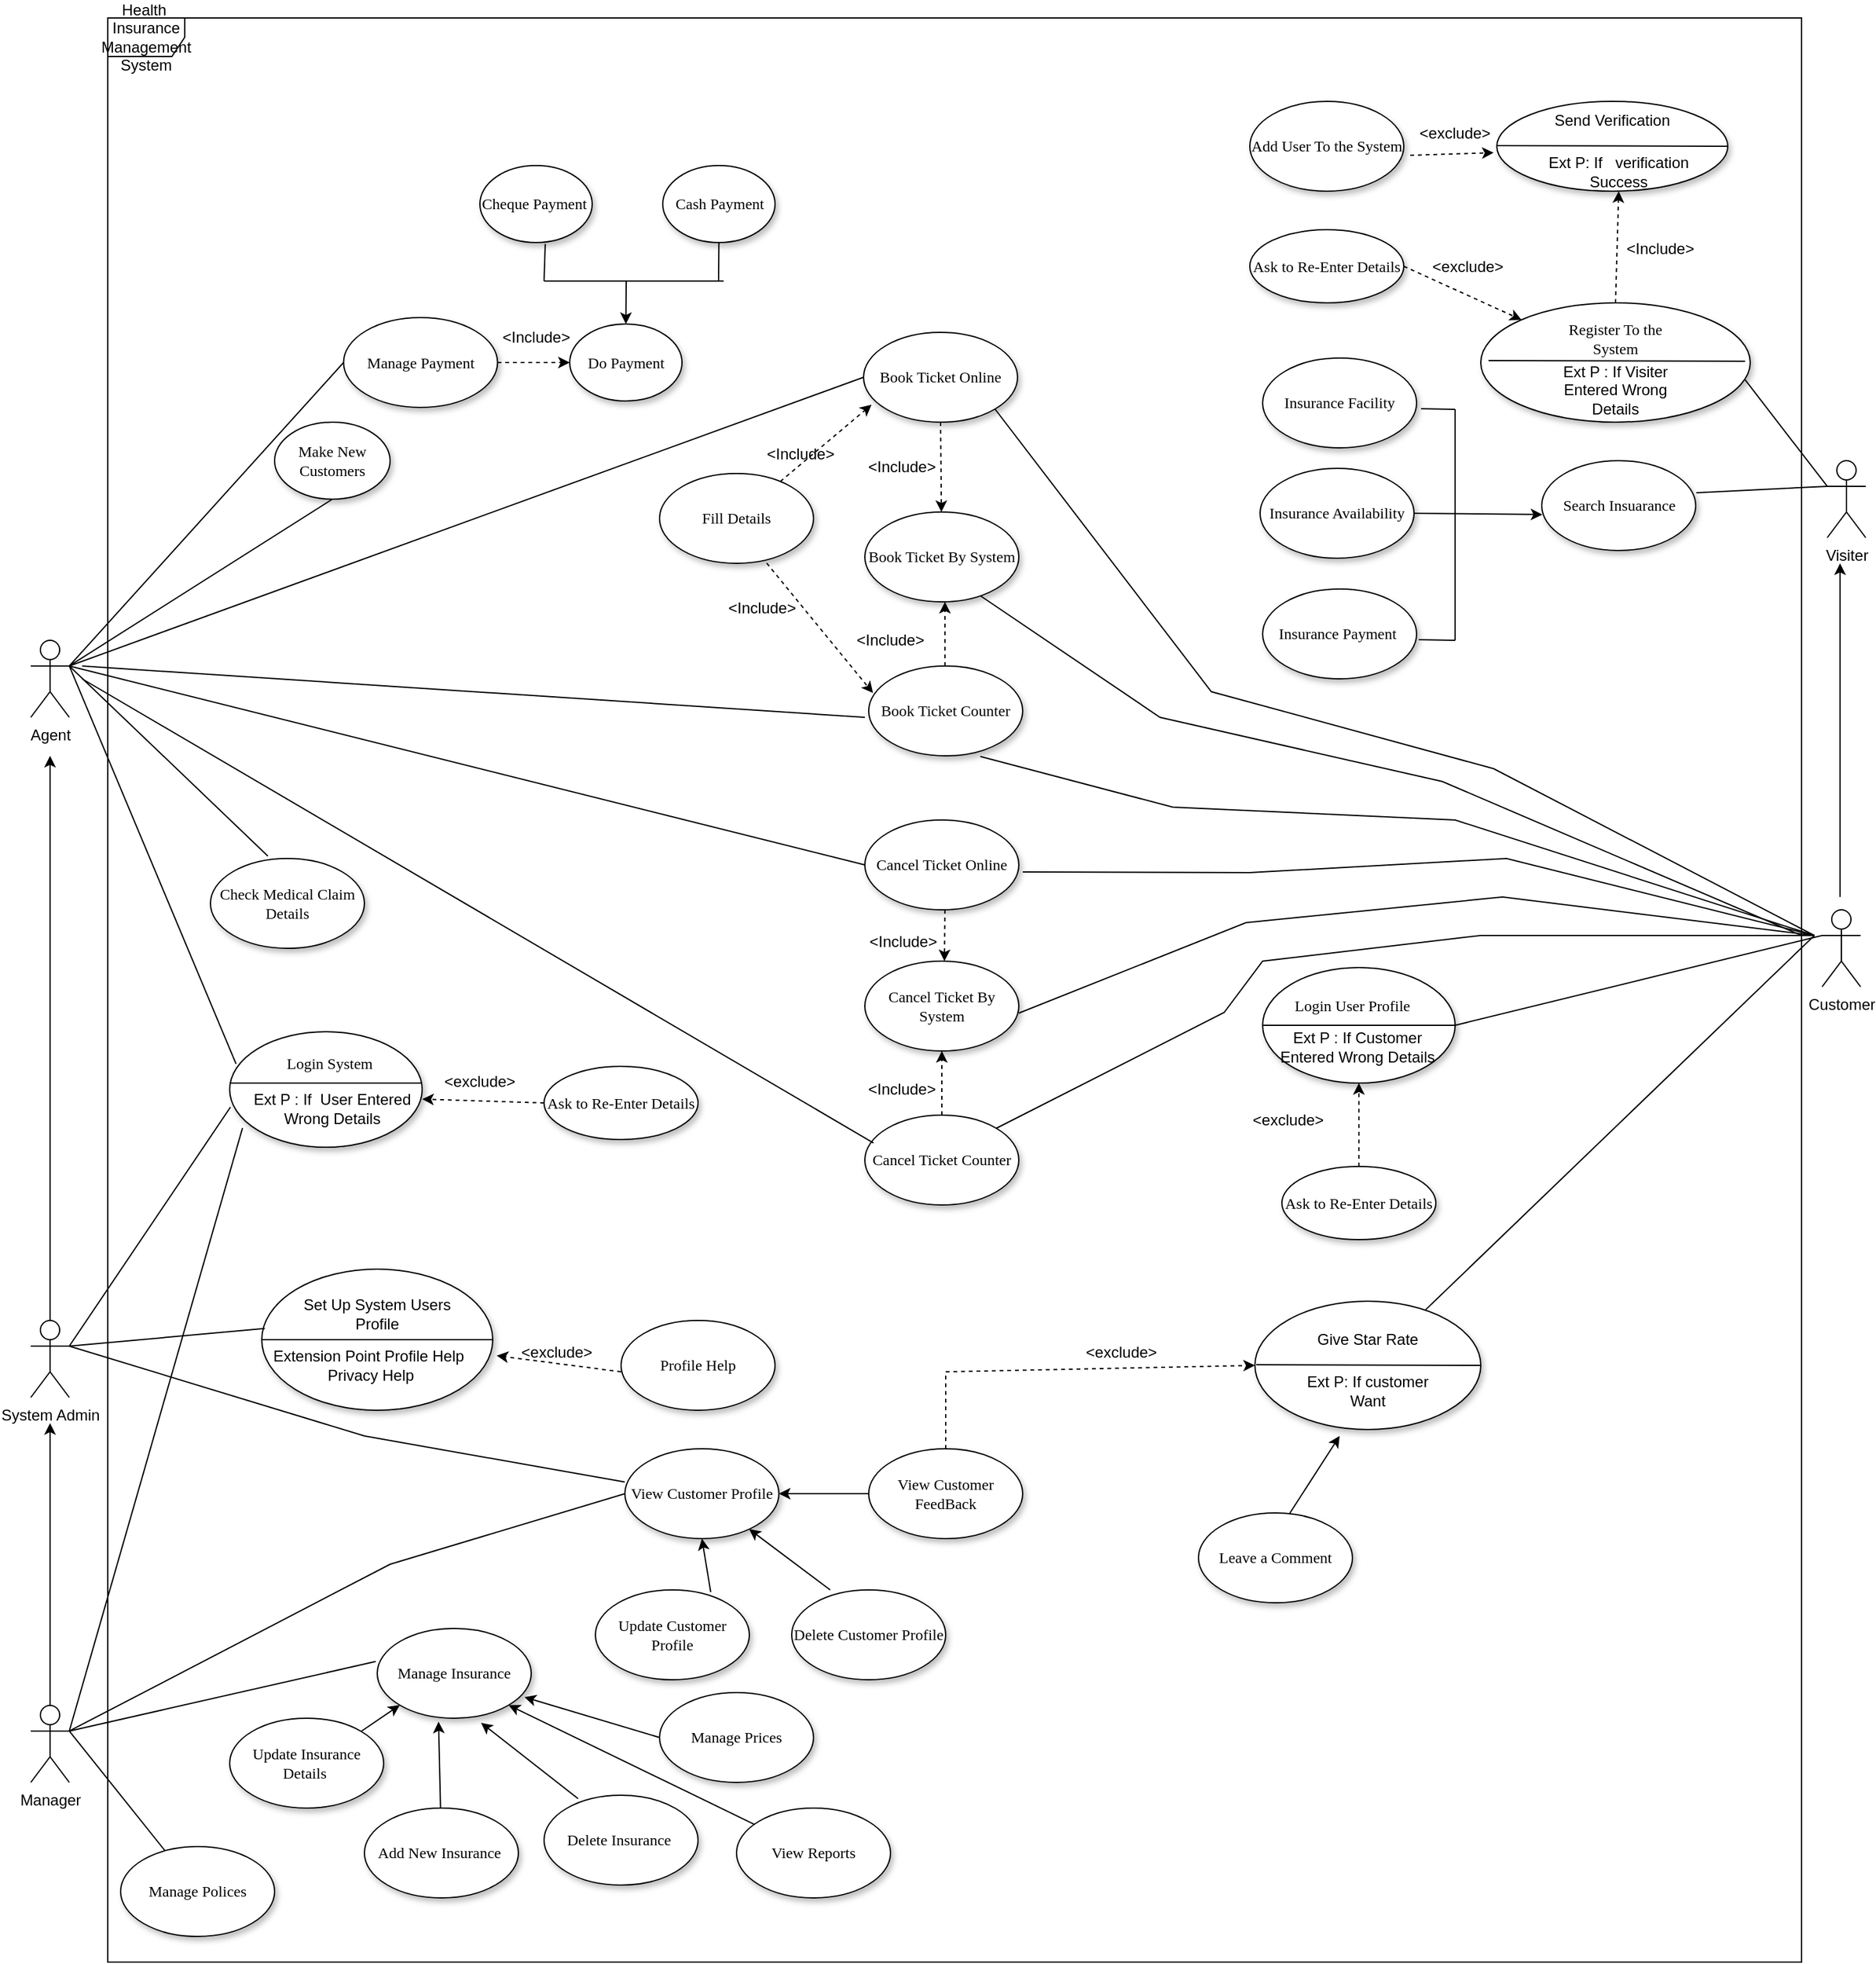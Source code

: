 <mxfile version="17.1.2" type="github">
  <diagram name="Page-1" id="42789a77-a242-8287-6e28-9cd8cfd52e62">
    <mxGraphModel dx="678" dy="1803" grid="1" gridSize="10" guides="1" tooltips="1" connect="1" arrows="1" fold="1" page="1" pageScale="1" pageWidth="1100" pageHeight="850" background="none" math="0" shadow="0">
      <root>
        <mxCell id="0" />
        <mxCell id="1" parent="0" />
        <mxCell id="u-je1yDZDbPsjp9uvMnx-2" value="Health&amp;nbsp; Insurance Management System" style="shape=umlFrame;whiteSpace=wrap;html=1;" vertex="1" parent="1">
          <mxGeometry x="1500" y="-265" width="1320" height="1515" as="geometry" />
        </mxCell>
        <mxCell id="zCK_g5lJNB62o4PVmk3n-203" value="" style="ellipse;whiteSpace=wrap;html=1;rounded=0;shadow=1;comic=0;labelBackgroundColor=none;strokeWidth=1;fontFamily=Verdana;fontSize=12;align=center;" parent="1" vertex="1">
          <mxGeometry x="1595" y="525" width="150" height="90" as="geometry" />
        </mxCell>
        <mxCell id="6v1Id_99yUcSAAxj-PqX-2" value="System Admin" style="shape=umlActor;verticalLabelPosition=bottom;verticalAlign=top;html=1;outlineConnect=0;" parent="1" vertex="1">
          <mxGeometry x="1440" y="750" width="30" height="60" as="geometry" />
        </mxCell>
        <mxCell id="6v1Id_99yUcSAAxj-PqX-46" value="&amp;lt;Include&amp;gt;" style="text;html=1;strokeColor=none;fillColor=none;align=center;verticalAlign=middle;whiteSpace=wrap;rounded=0;" parent="1" vertex="1">
          <mxGeometry x="2089" y="555" width="60" height="30" as="geometry" />
        </mxCell>
        <mxCell id="zCK_g5lJNB62o4PVmk3n-25" value="Fill Details" style="ellipse;whiteSpace=wrap;html=1;rounded=0;shadow=1;comic=0;labelBackgroundColor=none;strokeWidth=1;fontFamily=Verdana;fontSize=12;align=center;" parent="1" vertex="1">
          <mxGeometry x="1930" y="90" width="120" height="70" as="geometry" />
        </mxCell>
        <mxCell id="zCK_g5lJNB62o4PVmk3n-26" value="" style="endArrow=classic;html=1;rounded=0;dashed=1;entryX=0.052;entryY=0.805;entryDx=0;entryDy=0;entryPerimeter=0;" parent="1" source="zCK_g5lJNB62o4PVmk3n-25" target="zCK_g5lJNB62o4PVmk3n-128" edge="1">
          <mxGeometry width="50" height="50" relative="1" as="geometry">
            <mxPoint x="610" y="120" as="sourcePoint" />
            <mxPoint x="1990" y="260" as="targetPoint" />
            <Array as="points" />
          </mxGeometry>
        </mxCell>
        <mxCell id="zCK_g5lJNB62o4PVmk3n-27" value="" style="endArrow=classic;html=1;rounded=0;dashed=1;exitX=0.696;exitY=0.998;exitDx=0;exitDy=0;exitPerimeter=0;entryX=0.028;entryY=0.301;entryDx=0;entryDy=0;entryPerimeter=0;" parent="1" source="zCK_g5lJNB62o4PVmk3n-25" target="zCK_g5lJNB62o4PVmk3n-132" edge="1">
          <mxGeometry width="50" height="50" relative="1" as="geometry">
            <mxPoint x="722.677" y="254.663" as="sourcePoint" />
            <mxPoint x="1860" y="470" as="targetPoint" />
            <Array as="points" />
          </mxGeometry>
        </mxCell>
        <mxCell id="zCK_g5lJNB62o4PVmk3n-38" value="&amp;lt;Include&amp;gt;" style="text;html=1;strokeColor=none;fillColor=none;align=center;verticalAlign=middle;whiteSpace=wrap;rounded=0;" parent="1" vertex="1">
          <mxGeometry x="1803.75" y="-31.5" width="60" height="30" as="geometry" />
        </mxCell>
        <mxCell id="zCK_g5lJNB62o4PVmk3n-74" value="Visiter" style="shape=umlActor;verticalLabelPosition=bottom;verticalAlign=top;html=1;outlineConnect=0;" parent="1" vertex="1">
          <mxGeometry x="2840" y="80" width="30" height="60" as="geometry" />
        </mxCell>
        <mxCell id="zCK_g5lJNB62o4PVmk3n-75" value="" style="ellipse;whiteSpace=wrap;html=1;rounded=0;shadow=1;comic=0;labelBackgroundColor=none;strokeWidth=1;fontFamily=Verdana;fontSize=12;align=center;" parent="1" vertex="1">
          <mxGeometry x="2570" y="-43" width="210" height="93" as="geometry" />
        </mxCell>
        <mxCell id="zCK_g5lJNB62o4PVmk3n-76" value="Ext P : If Visiter Entered Wrong Details" style="text;html=1;strokeColor=none;fillColor=none;align=center;verticalAlign=middle;whiteSpace=wrap;rounded=0;" parent="1" vertex="1">
          <mxGeometry x="2625" y="10" width="100" height="30" as="geometry" />
        </mxCell>
        <mxCell id="zCK_g5lJNB62o4PVmk3n-77" value="&lt;span style=&quot;font-family: &amp;#34;verdana&amp;#34;&quot;&gt;Register To the System&lt;/span&gt;" style="text;html=1;strokeColor=none;fillColor=none;align=center;verticalAlign=middle;whiteSpace=wrap;rounded=0;" parent="1" vertex="1">
          <mxGeometry x="2630" y="-30" width="90" height="30" as="geometry" />
        </mxCell>
        <mxCell id="zCK_g5lJNB62o4PVmk3n-78" value="" style="endArrow=none;html=1;rounded=0;exitX=0;exitY=0.5;exitDx=0;exitDy=0;entryX=1;entryY=0.5;entryDx=0;entryDy=0;" parent="1" edge="1">
          <mxGeometry width="50" height="50" relative="1" as="geometry">
            <mxPoint x="2576" y="2" as="sourcePoint" />
            <mxPoint x="2776" y="2.5" as="targetPoint" />
          </mxGeometry>
        </mxCell>
        <mxCell id="zCK_g5lJNB62o4PVmk3n-79" value="Ask to Re-Enter Details" style="ellipse;whiteSpace=wrap;html=1;rounded=0;shadow=1;comic=0;labelBackgroundColor=none;strokeWidth=1;fontFamily=Verdana;fontSize=12;align=center;" parent="1" vertex="1">
          <mxGeometry x="2390" y="-100" width="120" height="57" as="geometry" />
        </mxCell>
        <mxCell id="zCK_g5lJNB62o4PVmk3n-80" value="&amp;lt;exclude&amp;gt;" style="text;html=1;strokeColor=none;fillColor=none;align=center;verticalAlign=middle;whiteSpace=wrap;rounded=0;" parent="1" vertex="1">
          <mxGeometry x="2530" y="-86.5" width="60" height="30" as="geometry" />
        </mxCell>
        <mxCell id="zCK_g5lJNB62o4PVmk3n-81" value="" style="endArrow=classic;html=1;rounded=0;dashed=1;exitX=1;exitY=0.5;exitDx=0;exitDy=0;" parent="1" source="zCK_g5lJNB62o4PVmk3n-79" target="zCK_g5lJNB62o4PVmk3n-75" edge="1">
          <mxGeometry width="50" height="50" relative="1" as="geometry">
            <mxPoint x="2801.76" y="90" as="sourcePoint" />
            <mxPoint x="2680" y="101.82" as="targetPoint" />
            <Array as="points" />
          </mxGeometry>
        </mxCell>
        <mxCell id="zCK_g5lJNB62o4PVmk3n-82" value="" style="ellipse;whiteSpace=wrap;html=1;rounded=0;shadow=1;comic=0;labelBackgroundColor=none;strokeWidth=1;fontFamily=Verdana;fontSize=12;align=center;" parent="1" vertex="1">
          <mxGeometry x="2582.5" y="-200" width="180" height="70" as="geometry" />
        </mxCell>
        <mxCell id="zCK_g5lJNB62o4PVmk3n-83" value="Send Verification" style="text;html=1;strokeColor=none;fillColor=none;align=center;verticalAlign=middle;whiteSpace=wrap;rounded=0;" parent="1" vertex="1">
          <mxGeometry x="2620" y="-200" width="105" height="30" as="geometry" />
        </mxCell>
        <mxCell id="zCK_g5lJNB62o4PVmk3n-84" value="Ext P: If&amp;nbsp; &amp;nbsp;verification Success" style="text;html=1;strokeColor=none;fillColor=none;align=center;verticalAlign=middle;whiteSpace=wrap;rounded=0;" parent="1" vertex="1">
          <mxGeometry x="2615" y="-160" width="125" height="30" as="geometry" />
        </mxCell>
        <mxCell id="zCK_g5lJNB62o4PVmk3n-85" value="" style="endArrow=none;html=1;rounded=0;exitX=0;exitY=0.5;exitDx=0;exitDy=0;entryX=1;entryY=0.5;entryDx=0;entryDy=0;" parent="1" target="zCK_g5lJNB62o4PVmk3n-82" edge="1">
          <mxGeometry width="50" height="50" relative="1" as="geometry">
            <mxPoint x="2582.5" y="-165.5" as="sourcePoint" />
            <mxPoint x="2782.5" y="-165" as="targetPoint" />
          </mxGeometry>
        </mxCell>
        <mxCell id="zCK_g5lJNB62o4PVmk3n-86" value="" style="endArrow=classic;html=1;rounded=0;dashed=1;entryX=0.5;entryY=1;entryDx=0;entryDy=0;exitX=0.5;exitY=0;exitDx=0;exitDy=0;" parent="1" source="zCK_g5lJNB62o4PVmk3n-75" target="zCK_g5lJNB62o4PVmk3n-84" edge="1">
          <mxGeometry width="50" height="50" relative="1" as="geometry">
            <mxPoint x="2685" y="120" as="sourcePoint" />
            <mxPoint x="2685" y="60" as="targetPoint" />
            <Array as="points" />
          </mxGeometry>
        </mxCell>
        <mxCell id="zCK_g5lJNB62o4PVmk3n-87" value="&amp;lt;Include&amp;gt;" style="text;html=1;strokeColor=none;fillColor=none;align=center;verticalAlign=middle;whiteSpace=wrap;rounded=0;" parent="1" vertex="1">
          <mxGeometry x="2680" y="-100" width="60" height="30" as="geometry" />
        </mxCell>
        <mxCell id="zCK_g5lJNB62o4PVmk3n-88" value="Add User To the System" style="ellipse;whiteSpace=wrap;html=1;rounded=0;shadow=1;comic=0;labelBackgroundColor=none;strokeWidth=1;fontFamily=Verdana;fontSize=12;align=center;" parent="1" vertex="1">
          <mxGeometry x="2390" y="-200" width="120" height="70" as="geometry" />
        </mxCell>
        <mxCell id="zCK_g5lJNB62o4PVmk3n-89" value="" style="endArrow=classic;html=1;rounded=0;dashed=1;exitX=1.042;exitY=0.6;exitDx=0;exitDy=0;exitPerimeter=0;" parent="1" source="zCK_g5lJNB62o4PVmk3n-88" edge="1">
          <mxGeometry width="50" height="50" relative="1" as="geometry">
            <mxPoint x="2685" y="120" as="sourcePoint" />
            <mxPoint x="2580" y="-160" as="targetPoint" />
            <Array as="points" />
          </mxGeometry>
        </mxCell>
        <mxCell id="zCK_g5lJNB62o4PVmk3n-90" value="&amp;lt;exclude&amp;gt;" style="text;html=1;strokeColor=none;fillColor=none;align=center;verticalAlign=middle;whiteSpace=wrap;rounded=0;" parent="1" vertex="1">
          <mxGeometry x="2520" y="-190" width="60" height="30" as="geometry" />
        </mxCell>
        <mxCell id="zCK_g5lJNB62o4PVmk3n-91" value="" style="endArrow=none;html=1;rounded=0;entryX=0;entryY=0.333;entryDx=0;entryDy=0;entryPerimeter=0;exitX=0.981;exitY=0.645;exitDx=0;exitDy=0;exitPerimeter=0;" parent="1" source="zCK_g5lJNB62o4PVmk3n-75" target="zCK_g5lJNB62o4PVmk3n-74" edge="1">
          <mxGeometry width="50" height="50" relative="1" as="geometry">
            <mxPoint x="2270" y="40" as="sourcePoint" />
            <mxPoint x="2320" y="-10" as="targetPoint" />
          </mxGeometry>
        </mxCell>
        <mxCell id="zCK_g5lJNB62o4PVmk3n-92" value="Search Insuarance" style="ellipse;whiteSpace=wrap;html=1;rounded=0;shadow=1;comic=0;labelBackgroundColor=none;strokeWidth=1;fontFamily=Verdana;fontSize=12;align=center;" parent="1" vertex="1">
          <mxGeometry x="2617.5" y="80" width="120" height="70" as="geometry" />
        </mxCell>
        <mxCell id="zCK_g5lJNB62o4PVmk3n-93" value="" style="endArrow=none;html=1;rounded=0;exitX=0;exitY=0.333;exitDx=0;exitDy=0;exitPerimeter=0;entryX=1.004;entryY=0.357;entryDx=0;entryDy=0;entryPerimeter=0;" parent="1" source="zCK_g5lJNB62o4PVmk3n-74" target="zCK_g5lJNB62o4PVmk3n-92" edge="1">
          <mxGeometry width="50" height="50" relative="1" as="geometry">
            <mxPoint x="2270" y="150" as="sourcePoint" />
            <mxPoint x="2320" y="100" as="targetPoint" />
          </mxGeometry>
        </mxCell>
        <mxCell id="zCK_g5lJNB62o4PVmk3n-94" value="Insurance Facility" style="ellipse;whiteSpace=wrap;html=1;rounded=0;shadow=1;comic=0;labelBackgroundColor=none;strokeWidth=1;fontFamily=Verdana;fontSize=12;align=center;" parent="1" vertex="1">
          <mxGeometry x="2400" width="120" height="70" as="geometry" />
        </mxCell>
        <mxCell id="zCK_g5lJNB62o4PVmk3n-95" value="Insurance Availability" style="ellipse;whiteSpace=wrap;html=1;rounded=0;shadow=1;comic=0;labelBackgroundColor=none;strokeWidth=1;fontFamily=Verdana;fontSize=12;align=center;" parent="1" vertex="1">
          <mxGeometry x="2398" y="86" width="120" height="70" as="geometry" />
        </mxCell>
        <mxCell id="zCK_g5lJNB62o4PVmk3n-96" value="Insurance Payment&amp;nbsp;" style="ellipse;whiteSpace=wrap;html=1;rounded=0;shadow=1;comic=0;labelBackgroundColor=none;strokeWidth=1;fontFamily=Verdana;fontSize=12;align=center;" parent="1" vertex="1">
          <mxGeometry x="2400" y="180" width="120" height="70" as="geometry" />
        </mxCell>
        <mxCell id="zCK_g5lJNB62o4PVmk3n-97" value="" style="endArrow=none;html=1;rounded=0;entryX=1.029;entryY=0.565;entryDx=0;entryDy=0;entryPerimeter=0;" parent="1" target="zCK_g5lJNB62o4PVmk3n-94" edge="1">
          <mxGeometry width="50" height="50" relative="1" as="geometry">
            <mxPoint x="2550" y="40" as="sourcePoint" />
            <mxPoint x="2500" y="80" as="targetPoint" />
          </mxGeometry>
        </mxCell>
        <mxCell id="zCK_g5lJNB62o4PVmk3n-98" value="" style="endArrow=none;html=1;rounded=0;entryX=1.014;entryY=0.565;entryDx=0;entryDy=0;entryPerimeter=0;" parent="1" target="zCK_g5lJNB62o4PVmk3n-96" edge="1">
          <mxGeometry width="50" height="50" relative="1" as="geometry">
            <mxPoint x="2550" y="220" as="sourcePoint" />
            <mxPoint x="2450" y="200" as="targetPoint" />
          </mxGeometry>
        </mxCell>
        <mxCell id="zCK_g5lJNB62o4PVmk3n-99" value="" style="endArrow=none;html=1;rounded=0;" parent="1" edge="1">
          <mxGeometry width="50" height="50" relative="1" as="geometry">
            <mxPoint x="2550" y="40" as="sourcePoint" />
            <mxPoint x="2550" y="220" as="targetPoint" />
          </mxGeometry>
        </mxCell>
        <mxCell id="zCK_g5lJNB62o4PVmk3n-100" value="" style="endArrow=classic;html=1;rounded=0;entryX=0.004;entryY=0.6;entryDx=0;entryDy=0;entryPerimeter=0;exitX=1;exitY=0.5;exitDx=0;exitDy=0;" parent="1" source="zCK_g5lJNB62o4PVmk3n-95" target="zCK_g5lJNB62o4PVmk3n-92" edge="1">
          <mxGeometry width="50" height="50" relative="1" as="geometry">
            <mxPoint x="2270" y="140" as="sourcePoint" />
            <mxPoint x="2320" y="90" as="targetPoint" />
          </mxGeometry>
        </mxCell>
        <mxCell id="zCK_g5lJNB62o4PVmk3n-102" value="Customer" style="shape=umlActor;verticalLabelPosition=bottom;verticalAlign=top;html=1;outlineConnect=0;" parent="1" vertex="1">
          <mxGeometry x="2836" y="430" width="30" height="60" as="geometry" />
        </mxCell>
        <mxCell id="zCK_g5lJNB62o4PVmk3n-103" value="" style="endArrow=classic;html=1;rounded=0;" parent="1" edge="1">
          <mxGeometry width="50" height="50" relative="1" as="geometry">
            <mxPoint x="2850" y="420" as="sourcePoint" />
            <mxPoint x="2850" y="160" as="targetPoint" />
          </mxGeometry>
        </mxCell>
        <mxCell id="zCK_g5lJNB62o4PVmk3n-104" value="" style="ellipse;whiteSpace=wrap;html=1;rounded=0;shadow=1;comic=0;labelBackgroundColor=none;strokeWidth=1;fontFamily=Verdana;fontSize=12;align=center;" parent="1" vertex="1">
          <mxGeometry x="2400" y="475" width="150" height="90" as="geometry" />
        </mxCell>
        <mxCell id="zCK_g5lJNB62o4PVmk3n-105" value="&lt;span style=&quot;font-family: &amp;#34;verdana&amp;#34;&quot;&gt;Login User Profile&lt;/span&gt;" style="text;html=1;strokeColor=none;fillColor=none;align=center;verticalAlign=middle;whiteSpace=wrap;rounded=0;" parent="1" vertex="1">
          <mxGeometry x="2410" y="490" width="120" height="30" as="geometry" />
        </mxCell>
        <mxCell id="zCK_g5lJNB62o4PVmk3n-107" value="Ext P : If Customer Entered Wrong Details" style="text;html=1;strokeColor=none;fillColor=none;align=center;verticalAlign=middle;whiteSpace=wrap;rounded=0;" parent="1" vertex="1">
          <mxGeometry x="2404" y="522" width="140" height="30" as="geometry" />
        </mxCell>
        <mxCell id="zCK_g5lJNB62o4PVmk3n-108" value="" style="endArrow=none;html=1;rounded=0;exitX=0;exitY=0.5;exitDx=0;exitDy=0;entryX=1;entryY=0.5;entryDx=0;entryDy=0;" parent="1" source="zCK_g5lJNB62o4PVmk3n-104" target="zCK_g5lJNB62o4PVmk3n-104" edge="1">
          <mxGeometry width="50" height="50" relative="1" as="geometry">
            <mxPoint x="2411.42" y="520.01" as="sourcePoint" />
            <mxPoint x="2540" y="520" as="targetPoint" />
          </mxGeometry>
        </mxCell>
        <mxCell id="zCK_g5lJNB62o4PVmk3n-109" value="Leave a Comment" style="ellipse;whiteSpace=wrap;html=1;rounded=0;shadow=1;comic=0;labelBackgroundColor=none;strokeWidth=1;fontFamily=Verdana;fontSize=12;align=center;" parent="1" vertex="1">
          <mxGeometry x="2350" y="900" width="120" height="70" as="geometry" />
        </mxCell>
        <mxCell id="zCK_g5lJNB62o4PVmk3n-111" value="" style="endArrow=classic;html=1;rounded=0;dashed=1;exitX=0.5;exitY=0;exitDx=0;exitDy=0;entryX=0.5;entryY=1;entryDx=0;entryDy=0;" parent="1" source="zCK_g5lJNB62o4PVmk3n-117" target="zCK_g5lJNB62o4PVmk3n-104" edge="1">
          <mxGeometry width="50" height="50" relative="1" as="geometry">
            <mxPoint x="2378.96" y="640.98" as="sourcePoint" />
            <mxPoint x="2450" y="560" as="targetPoint" />
            <Array as="points" />
          </mxGeometry>
        </mxCell>
        <mxCell id="zCK_g5lJNB62o4PVmk3n-113" value="&amp;lt;exclude&amp;gt;" style="text;html=1;strokeColor=none;fillColor=none;align=center;verticalAlign=middle;whiteSpace=wrap;rounded=0;" parent="1" vertex="1">
          <mxGeometry x="2390" y="579" width="60" height="30" as="geometry" />
        </mxCell>
        <mxCell id="zCK_g5lJNB62o4PVmk3n-116" value="" style="endArrow=none;html=1;rounded=0;exitX=0;exitY=0.333;exitDx=0;exitDy=0;exitPerimeter=0;entryX=1;entryY=0.5;entryDx=0;entryDy=0;" parent="1" source="zCK_g5lJNB62o4PVmk3n-102" target="zCK_g5lJNB62o4PVmk3n-104" edge="1">
          <mxGeometry width="50" height="50" relative="1" as="geometry">
            <mxPoint x="2850" y="110" as="sourcePoint" />
            <mxPoint x="2747.98" y="114.99" as="targetPoint" />
          </mxGeometry>
        </mxCell>
        <mxCell id="zCK_g5lJNB62o4PVmk3n-118" value="" style="ellipse;whiteSpace=wrap;html=1;rounded=0;shadow=1;comic=0;labelBackgroundColor=none;strokeWidth=1;fontFamily=Verdana;fontSize=12;align=center;" parent="1" vertex="1">
          <mxGeometry x="2394" y="735" width="176" height="100" as="geometry" />
        </mxCell>
        <mxCell id="zCK_g5lJNB62o4PVmk3n-117" value="Ask to Re-Enter Details" style="ellipse;whiteSpace=wrap;html=1;rounded=0;shadow=1;comic=0;labelBackgroundColor=none;strokeWidth=1;fontFamily=Verdana;fontSize=12;align=center;" parent="1" vertex="1">
          <mxGeometry x="2415" y="630" width="120" height="57" as="geometry" />
        </mxCell>
        <mxCell id="zCK_g5lJNB62o4PVmk3n-119" value="Give Star Rate" style="text;html=1;strokeColor=none;fillColor=none;align=center;verticalAlign=middle;whiteSpace=wrap;rounded=0;" parent="1" vertex="1">
          <mxGeometry x="2427" y="750" width="110" height="30" as="geometry" />
        </mxCell>
        <mxCell id="zCK_g5lJNB62o4PVmk3n-120" value="" style="endArrow=none;html=1;rounded=0;exitX=0;exitY=0.5;exitDx=0;exitDy=0;entryX=1;entryY=0.5;entryDx=0;entryDy=0;" parent="1" target="zCK_g5lJNB62o4PVmk3n-118" edge="1">
          <mxGeometry width="50" height="50" relative="1" as="geometry">
            <mxPoint x="2395" y="784.5" as="sourcePoint" />
            <mxPoint x="2545" y="784.5" as="targetPoint" />
          </mxGeometry>
        </mxCell>
        <mxCell id="zCK_g5lJNB62o4PVmk3n-121" value="Ext P: If customer Want" style="text;html=1;strokeColor=none;fillColor=none;align=center;verticalAlign=middle;whiteSpace=wrap;rounded=0;" parent="1" vertex="1">
          <mxGeometry x="2427" y="790" width="110" height="30" as="geometry" />
        </mxCell>
        <mxCell id="zCK_g5lJNB62o4PVmk3n-122" value="" style="endArrow=none;html=1;rounded=0;" parent="1" target="zCK_g5lJNB62o4PVmk3n-118" edge="1">
          <mxGeometry width="50" height="50" relative="1" as="geometry">
            <mxPoint x="2830" y="450" as="sourcePoint" />
            <mxPoint x="2560" y="530" as="targetPoint" />
          </mxGeometry>
        </mxCell>
        <mxCell id="zCK_g5lJNB62o4PVmk3n-128" value="Book Ticket Online" style="ellipse;whiteSpace=wrap;html=1;rounded=0;shadow=1;comic=0;labelBackgroundColor=none;strokeWidth=1;fontFamily=Verdana;fontSize=12;align=center;" parent="1" vertex="1">
          <mxGeometry x="2089" y="-20" width="120" height="70" as="geometry" />
        </mxCell>
        <mxCell id="zCK_g5lJNB62o4PVmk3n-129" value="Cancel Ticket Counter" style="ellipse;whiteSpace=wrap;html=1;rounded=0;shadow=1;comic=0;labelBackgroundColor=none;strokeWidth=1;fontFamily=Verdana;fontSize=12;align=center;" parent="1" vertex="1">
          <mxGeometry x="2090" y="590" width="120" height="70" as="geometry" />
        </mxCell>
        <mxCell id="zCK_g5lJNB62o4PVmk3n-130" value="Cancel Ticket By System" style="ellipse;whiteSpace=wrap;html=1;rounded=0;shadow=1;comic=0;labelBackgroundColor=none;strokeWidth=1;fontFamily=Verdana;fontSize=12;align=center;" parent="1" vertex="1">
          <mxGeometry x="2090" y="470" width="120" height="70" as="geometry" />
        </mxCell>
        <mxCell id="zCK_g5lJNB62o4PVmk3n-131" value="Cancel Ticket Online" style="ellipse;whiteSpace=wrap;html=1;rounded=0;shadow=1;comic=0;labelBackgroundColor=none;strokeWidth=1;fontFamily=Verdana;fontSize=12;align=center;" parent="1" vertex="1">
          <mxGeometry x="2090" y="360" width="120" height="70" as="geometry" />
        </mxCell>
        <mxCell id="zCK_g5lJNB62o4PVmk3n-132" value="Book Ticket Counter" style="ellipse;whiteSpace=wrap;html=1;rounded=0;shadow=1;comic=0;labelBackgroundColor=none;strokeWidth=1;fontFamily=Verdana;fontSize=12;align=center;" parent="1" vertex="1">
          <mxGeometry x="2093" y="240" width="120" height="70" as="geometry" />
        </mxCell>
        <mxCell id="zCK_g5lJNB62o4PVmk3n-133" value="Book Ticket By System" style="ellipse;whiteSpace=wrap;html=1;rounded=0;shadow=1;comic=0;labelBackgroundColor=none;strokeWidth=1;fontFamily=Verdana;fontSize=12;align=center;" parent="1" vertex="1">
          <mxGeometry x="2090" y="120" width="120" height="70" as="geometry" />
        </mxCell>
        <mxCell id="zCK_g5lJNB62o4PVmk3n-134" value="" style="endArrow=none;html=1;rounded=0;entryX=1;entryY=0;entryDx=0;entryDy=0;" parent="1" target="zCK_g5lJNB62o4PVmk3n-129" edge="1">
          <mxGeometry width="50" height="50" relative="1" as="geometry">
            <mxPoint x="2830" y="450" as="sourcePoint" />
            <mxPoint x="2560" y="530" as="targetPoint" />
            <Array as="points">
              <mxPoint x="2570" y="450" />
              <mxPoint x="2400" y="470" />
              <mxPoint x="2370" y="510" />
            </Array>
          </mxGeometry>
        </mxCell>
        <mxCell id="zCK_g5lJNB62o4PVmk3n-135" value="" style="endArrow=none;html=1;rounded=0;entryX=1;entryY=0;entryDx=0;entryDy=0;" parent="1" edge="1">
          <mxGeometry width="50" height="50" relative="1" as="geometry">
            <mxPoint x="2830" y="450" as="sourcePoint" />
            <mxPoint x="2210.002" y="510.508" as="targetPoint" />
            <Array as="points">
              <mxPoint x="2587" y="420" />
              <mxPoint x="2387" y="440" />
            </Array>
          </mxGeometry>
        </mxCell>
        <mxCell id="zCK_g5lJNB62o4PVmk3n-136" value="" style="endArrow=none;html=1;rounded=0;entryX=1;entryY=0;entryDx=0;entryDy=0;" parent="1" edge="1">
          <mxGeometry width="50" height="50" relative="1" as="geometry">
            <mxPoint x="2830" y="450" as="sourcePoint" />
            <mxPoint x="2213.002" y="400.508" as="targetPoint" />
            <Array as="points">
              <mxPoint x="2590" y="390" />
              <mxPoint x="2390" y="401" />
            </Array>
          </mxGeometry>
        </mxCell>
        <mxCell id="zCK_g5lJNB62o4PVmk3n-137" value="" style="endArrow=none;html=1;rounded=0;entryX=1;entryY=0;entryDx=0;entryDy=0;" parent="1" edge="1">
          <mxGeometry width="50" height="50" relative="1" as="geometry">
            <mxPoint x="2830" y="450" as="sourcePoint" />
            <mxPoint x="2180.002" y="310.508" as="targetPoint" />
            <Array as="points">
              <mxPoint x="2550" y="360" />
              <mxPoint x="2330" y="350" />
            </Array>
          </mxGeometry>
        </mxCell>
        <mxCell id="zCK_g5lJNB62o4PVmk3n-138" value="" style="endArrow=none;html=1;rounded=0;entryX=1;entryY=0;entryDx=0;entryDy=0;" parent="1" edge="1">
          <mxGeometry width="50" height="50" relative="1" as="geometry">
            <mxPoint x="2820" y="450" as="sourcePoint" />
            <mxPoint x="2180.002" y="185.258" as="targetPoint" />
            <Array as="points">
              <mxPoint x="2540" y="330" />
              <mxPoint x="2320" y="280" />
            </Array>
          </mxGeometry>
        </mxCell>
        <mxCell id="zCK_g5lJNB62o4PVmk3n-139" value="" style="endArrow=none;html=1;rounded=0;entryX=1;entryY=1;entryDx=0;entryDy=0;" parent="1" target="zCK_g5lJNB62o4PVmk3n-128" edge="1">
          <mxGeometry width="50" height="50" relative="1" as="geometry">
            <mxPoint x="2830" y="450" as="sourcePoint" />
            <mxPoint x="2190.002" y="195.258" as="targetPoint" />
            <Array as="points">
              <mxPoint x="2580" y="320" />
              <mxPoint x="2360" y="260" />
            </Array>
          </mxGeometry>
        </mxCell>
        <mxCell id="zCK_g5lJNB62o4PVmk3n-140" value="" style="endArrow=classic;html=1;rounded=0;dashed=1;exitX=0.5;exitY=1;exitDx=0;exitDy=0;" parent="1" source="zCK_g5lJNB62o4PVmk3n-128" target="zCK_g5lJNB62o4PVmk3n-133" edge="1">
          <mxGeometry width="50" height="50" relative="1" as="geometry">
            <mxPoint x="1610" y="330" as="sourcePoint" />
            <mxPoint x="1600" y="400" as="targetPoint" />
            <Array as="points" />
          </mxGeometry>
        </mxCell>
        <mxCell id="zCK_g5lJNB62o4PVmk3n-141" value="" style="endArrow=classic;html=1;rounded=0;dashed=1;" parent="1" edge="1">
          <mxGeometry width="50" height="50" relative="1" as="geometry">
            <mxPoint x="2152.41" y="430" as="sourcePoint" />
            <mxPoint x="2152" y="470" as="targetPoint" />
            <Array as="points" />
          </mxGeometry>
        </mxCell>
        <mxCell id="zCK_g5lJNB62o4PVmk3n-142" value="" style="endArrow=classic;html=1;rounded=0;dashed=1;exitX=0.5;exitY=0;exitDx=0;exitDy=0;entryX=0.5;entryY=1;entryDx=0;entryDy=0;" parent="1" source="zCK_g5lJNB62o4PVmk3n-129" target="zCK_g5lJNB62o4PVmk3n-130" edge="1">
          <mxGeometry width="50" height="50" relative="1" as="geometry">
            <mxPoint x="1848.96" y="598.49" as="sourcePoint" />
            <mxPoint x="1840" y="541.5" as="targetPoint" />
            <Array as="points" />
          </mxGeometry>
        </mxCell>
        <mxCell id="zCK_g5lJNB62o4PVmk3n-143" value="&amp;lt;Include&amp;gt;" style="text;html=1;strokeColor=none;fillColor=none;align=center;verticalAlign=middle;whiteSpace=wrap;rounded=0;" parent="1" vertex="1">
          <mxGeometry x="2090" y="440" width="60" height="30" as="geometry" />
        </mxCell>
        <mxCell id="zCK_g5lJNB62o4PVmk3n-144" value="" style="endArrow=classic;html=1;rounded=0;dashed=1;exitX=0.5;exitY=0;exitDx=0;exitDy=0;entryX=0.5;entryY=1;entryDx=0;entryDy=0;" parent="1" edge="1">
          <mxGeometry width="50" height="50" relative="1" as="geometry">
            <mxPoint x="2152.41" y="240" as="sourcePoint" />
            <mxPoint x="2152.41" y="190" as="targetPoint" />
            <Array as="points" />
          </mxGeometry>
        </mxCell>
        <mxCell id="zCK_g5lJNB62o4PVmk3n-145" value="&amp;lt;Include&amp;gt;" style="text;html=1;strokeColor=none;fillColor=none;align=center;verticalAlign=middle;whiteSpace=wrap;rounded=0;" parent="1" vertex="1">
          <mxGeometry x="2080" y="205" width="60" height="30" as="geometry" />
        </mxCell>
        <mxCell id="zCK_g5lJNB62o4PVmk3n-146" value="&amp;lt;Include&amp;gt;" style="text;html=1;strokeColor=none;fillColor=none;align=center;verticalAlign=middle;whiteSpace=wrap;rounded=0;" parent="1" vertex="1">
          <mxGeometry x="2089" y="70" width="60" height="30" as="geometry" />
        </mxCell>
        <mxCell id="zCK_g5lJNB62o4PVmk3n-148" value="&amp;lt;Include&amp;gt;" style="text;html=1;strokeColor=none;fillColor=none;align=center;verticalAlign=middle;whiteSpace=wrap;rounded=0;" parent="1" vertex="1">
          <mxGeometry x="2010" y="60" width="60" height="30" as="geometry" />
        </mxCell>
        <mxCell id="zCK_g5lJNB62o4PVmk3n-149" value="&amp;lt;Include&amp;gt;" style="text;html=1;strokeColor=none;fillColor=none;align=center;verticalAlign=middle;whiteSpace=wrap;rounded=0;" parent="1" vertex="1">
          <mxGeometry x="1980" y="180" width="60" height="30" as="geometry" />
        </mxCell>
        <mxCell id="zCK_g5lJNB62o4PVmk3n-150" value="Agent" style="shape=umlActor;verticalLabelPosition=bottom;verticalAlign=top;html=1;outlineConnect=0;" parent="1" vertex="1">
          <mxGeometry x="1440" y="220" width="30" height="60" as="geometry" />
        </mxCell>
        <mxCell id="zCK_g5lJNB62o4PVmk3n-152" value="Make New Customers" style="ellipse;whiteSpace=wrap;html=1;rounded=0;shadow=1;comic=0;labelBackgroundColor=none;strokeWidth=1;fontFamily=Verdana;fontSize=12;align=center;" parent="1" vertex="1">
          <mxGeometry x="1630" y="50" width="90" height="60" as="geometry" />
        </mxCell>
        <mxCell id="zCK_g5lJNB62o4PVmk3n-153" value="" style="endArrow=classic;html=1;rounded=0;exitX=0.5;exitY=0;exitDx=0;exitDy=0;exitPerimeter=0;" parent="1" source="6v1Id_99yUcSAAxj-PqX-2" edge="1">
          <mxGeometry width="50" height="50" relative="1" as="geometry">
            <mxPoint x="1640" y="250" as="sourcePoint" />
            <mxPoint x="1455" y="310" as="targetPoint" />
          </mxGeometry>
        </mxCell>
        <mxCell id="zCK_g5lJNB62o4PVmk3n-154" value="" style="endArrow=none;html=1;rounded=0;exitX=1;exitY=0.333;exitDx=0;exitDy=0;exitPerimeter=0;entryX=0.5;entryY=1;entryDx=0;entryDy=0;" parent="1" source="zCK_g5lJNB62o4PVmk3n-150" target="zCK_g5lJNB62o4PVmk3n-152" edge="1">
          <mxGeometry width="50" height="50" relative="1" as="geometry">
            <mxPoint x="1640" y="250" as="sourcePoint" />
            <mxPoint x="1690" y="200" as="targetPoint" />
          </mxGeometry>
        </mxCell>
        <mxCell id="zCK_g5lJNB62o4PVmk3n-155" value="Check Medical Claim Details" style="ellipse;whiteSpace=wrap;html=1;rounded=0;shadow=1;comic=0;labelBackgroundColor=none;strokeWidth=1;fontFamily=Verdana;fontSize=12;align=center;" parent="1" vertex="1">
          <mxGeometry x="1580" y="390" width="120" height="70" as="geometry" />
        </mxCell>
        <mxCell id="zCK_g5lJNB62o4PVmk3n-156" value="" style="endArrow=none;html=1;rounded=0;exitX=1;exitY=0.333;exitDx=0;exitDy=0;exitPerimeter=0;entryX=0.373;entryY=-0.027;entryDx=0;entryDy=0;entryPerimeter=0;" parent="1" source="zCK_g5lJNB62o4PVmk3n-150" target="zCK_g5lJNB62o4PVmk3n-155" edge="1">
          <mxGeometry width="50" height="50" relative="1" as="geometry">
            <mxPoint x="1480" y="250" as="sourcePoint" />
            <mxPoint x="1615" y="-90" as="targetPoint" />
          </mxGeometry>
        </mxCell>
        <mxCell id="zCK_g5lJNB62o4PVmk3n-157" value="Manage Insurance" style="ellipse;whiteSpace=wrap;html=1;rounded=0;shadow=1;comic=0;labelBackgroundColor=none;strokeWidth=1;fontFamily=Verdana;fontSize=12;align=center;" parent="1" vertex="1">
          <mxGeometry x="1710" y="990" width="120" height="70" as="geometry" />
        </mxCell>
        <mxCell id="zCK_g5lJNB62o4PVmk3n-158" value="Manage Polices" style="ellipse;whiteSpace=wrap;html=1;rounded=0;shadow=1;comic=0;labelBackgroundColor=none;strokeWidth=1;fontFamily=Verdana;fontSize=12;align=center;" parent="1" vertex="1">
          <mxGeometry x="1510" y="1160" width="120" height="70" as="geometry" />
        </mxCell>
        <mxCell id="zCK_g5lJNB62o4PVmk3n-161" value="Profile Help" style="ellipse;whiteSpace=wrap;html=1;rounded=0;shadow=1;comic=0;labelBackgroundColor=none;strokeWidth=1;fontFamily=Verdana;fontSize=12;align=center;" parent="1" vertex="1">
          <mxGeometry x="1900" y="750" width="120" height="70" as="geometry" />
        </mxCell>
        <mxCell id="zCK_g5lJNB62o4PVmk3n-162" value="&amp;lt;exclude&amp;gt;" style="text;html=1;strokeColor=none;fillColor=none;align=center;verticalAlign=middle;whiteSpace=wrap;rounded=0;" parent="1" vertex="1">
          <mxGeometry x="1820" y="760" width="60" height="30" as="geometry" />
        </mxCell>
        <mxCell id="zCK_g5lJNB62o4PVmk3n-164" value="&amp;nbsp;" style="ellipse;whiteSpace=wrap;html=1;rounded=0;shadow=1;comic=0;labelBackgroundColor=none;strokeWidth=1;fontFamily=Verdana;fontSize=12;align=center;" parent="1" vertex="1">
          <mxGeometry x="1620" y="710" width="180" height="110" as="geometry" />
        </mxCell>
        <mxCell id="zCK_g5lJNB62o4PVmk3n-163" value="Set Up System Users Profile" style="text;html=1;strokeColor=none;fillColor=none;align=center;verticalAlign=middle;whiteSpace=wrap;rounded=0;" parent="1" vertex="1">
          <mxGeometry x="1650" y="730" width="120" height="30" as="geometry" />
        </mxCell>
        <mxCell id="zCK_g5lJNB62o4PVmk3n-167" value="Extension Point Profile Help&amp;nbsp;&lt;br&gt;Privacy Help" style="text;html=1;strokeColor=none;fillColor=none;align=center;verticalAlign=middle;whiteSpace=wrap;rounded=0;" parent="1" vertex="1">
          <mxGeometry x="1620" y="770" width="170" height="30" as="geometry" />
        </mxCell>
        <mxCell id="zCK_g5lJNB62o4PVmk3n-160" value="" style="endArrow=none;html=1;rounded=0;exitX=0;exitY=0.5;exitDx=0;exitDy=0;entryX=1;entryY=0.5;entryDx=0;entryDy=0;" parent="1" edge="1">
          <mxGeometry width="50" height="50" relative="1" as="geometry">
            <mxPoint x="1620" y="765" as="sourcePoint" />
            <mxPoint x="1800" y="765" as="targetPoint" />
          </mxGeometry>
        </mxCell>
        <mxCell id="zCK_g5lJNB62o4PVmk3n-168" value="" style="endArrow=classic;html=1;rounded=0;dashed=1;entryX=1.017;entryY=0.613;entryDx=0;entryDy=0;entryPerimeter=0;" parent="1" target="zCK_g5lJNB62o4PVmk3n-164" edge="1">
          <mxGeometry width="50" height="50" relative="1" as="geometry">
            <mxPoint x="1900" y="790" as="sourcePoint" />
            <mxPoint x="1789.12" y="801.82" as="targetPoint" />
            <Array as="points" />
          </mxGeometry>
        </mxCell>
        <mxCell id="zCK_g5lJNB62o4PVmk3n-169" value="" style="endArrow=none;html=1;rounded=0;exitX=1;exitY=0.333;exitDx=0;exitDy=0;exitPerimeter=0;entryX=0.013;entryY=0.421;entryDx=0;entryDy=0;entryPerimeter=0;" parent="1" source="6v1Id_99yUcSAAxj-PqX-2" target="zCK_g5lJNB62o4PVmk3n-164" edge="1">
          <mxGeometry width="50" height="50" relative="1" as="geometry">
            <mxPoint x="1480" y="250" as="sourcePoint" />
            <mxPoint x="1630" y="830" as="targetPoint" />
          </mxGeometry>
        </mxCell>
        <mxCell id="zCK_g5lJNB62o4PVmk3n-170" value="" style="endArrow=none;html=1;rounded=0;exitX=1;exitY=0.333;exitDx=0;exitDy=0;exitPerimeter=0;entryX=-0.01;entryY=0.368;entryDx=0;entryDy=0;entryPerimeter=0;" parent="1" source="zCK_g5lJNB62o4PVmk3n-212" target="zCK_g5lJNB62o4PVmk3n-157" edge="1">
          <mxGeometry width="50" height="50" relative="1" as="geometry">
            <mxPoint x="1480" y="780" as="sourcePoint" />
            <mxPoint x="1652.34" y="846.31" as="targetPoint" />
          </mxGeometry>
        </mxCell>
        <mxCell id="zCK_g5lJNB62o4PVmk3n-171" value="" style="endArrow=none;html=1;rounded=0;exitX=1;exitY=0.333;exitDx=0;exitDy=0;exitPerimeter=0;" parent="1" source="zCK_g5lJNB62o4PVmk3n-212" target="zCK_g5lJNB62o4PVmk3n-158" edge="1">
          <mxGeometry width="50" height="50" relative="1" as="geometry">
            <mxPoint x="1470" y="770" as="sourcePoint" />
            <mxPoint x="1728.8" y="975.76" as="targetPoint" />
          </mxGeometry>
        </mxCell>
        <mxCell id="zCK_g5lJNB62o4PVmk3n-172" value="" style="endArrow=none;html=1;rounded=0;exitX=1;exitY=0.333;exitDx=0;exitDy=0;exitPerimeter=0;entryX=0.056;entryY=0.31;entryDx=0;entryDy=0;entryPerimeter=0;" parent="1" target="zCK_g5lJNB62o4PVmk3n-129" edge="1">
          <mxGeometry width="50" height="50" relative="1" as="geometry">
            <mxPoint x="1480" y="250" as="sourcePoint" />
            <mxPoint x="1574.76" y="438.11" as="targetPoint" />
          </mxGeometry>
        </mxCell>
        <mxCell id="zCK_g5lJNB62o4PVmk3n-173" value="" style="endArrow=none;html=1;rounded=0;entryX=0;entryY=0.5;entryDx=0;entryDy=0;" parent="1" target="zCK_g5lJNB62o4PVmk3n-131" edge="1">
          <mxGeometry width="50" height="50" relative="1" as="geometry">
            <mxPoint x="1470" y="240" as="sourcePoint" />
            <mxPoint x="2106.72" y="621.7" as="targetPoint" />
          </mxGeometry>
        </mxCell>
        <mxCell id="zCK_g5lJNB62o4PVmk3n-174" value="" style="endArrow=none;html=1;rounded=0;" parent="1" edge="1">
          <mxGeometry width="50" height="50" relative="1" as="geometry">
            <mxPoint x="1480" y="240" as="sourcePoint" />
            <mxPoint x="2090" y="280" as="targetPoint" />
          </mxGeometry>
        </mxCell>
        <mxCell id="zCK_g5lJNB62o4PVmk3n-175" value="" style="endArrow=none;html=1;rounded=0;exitX=1;exitY=0.333;exitDx=0;exitDy=0;exitPerimeter=0;entryX=0;entryY=0.5;entryDx=0;entryDy=0;" parent="1" source="zCK_g5lJNB62o4PVmk3n-150" target="zCK_g5lJNB62o4PVmk3n-128" edge="1">
          <mxGeometry width="50" height="50" relative="1" as="geometry">
            <mxPoint x="1490" y="250" as="sourcePoint" />
            <mxPoint x="2100" y="290" as="targetPoint" />
          </mxGeometry>
        </mxCell>
        <mxCell id="zCK_g5lJNB62o4PVmk3n-176" value="Manage Payment" style="ellipse;whiteSpace=wrap;html=1;rounded=0;shadow=1;comic=0;labelBackgroundColor=none;strokeWidth=1;fontFamily=Verdana;fontSize=12;align=center;" parent="1" vertex="1">
          <mxGeometry x="1683.75" y="-31.5" width="120" height="70" as="geometry" />
        </mxCell>
        <mxCell id="zCK_g5lJNB62o4PVmk3n-177" value="Do Payment" style="ellipse;whiteSpace=wrap;html=1;rounded=0;shadow=1;comic=0;labelBackgroundColor=none;strokeWidth=1;fontFamily=Verdana;fontSize=12;align=center;" parent="1" vertex="1">
          <mxGeometry x="1860" y="-26.5" width="87.5" height="60" as="geometry" />
        </mxCell>
        <mxCell id="zCK_g5lJNB62o4PVmk3n-178" value="Cheque Payment&amp;nbsp;" style="ellipse;whiteSpace=wrap;html=1;rounded=0;shadow=1;comic=0;labelBackgroundColor=none;strokeWidth=1;fontFamily=Verdana;fontSize=12;align=center;" parent="1" vertex="1">
          <mxGeometry x="1790" y="-150" width="87.5" height="60" as="geometry" />
        </mxCell>
        <mxCell id="zCK_g5lJNB62o4PVmk3n-179" value="Cash Payment" style="ellipse;whiteSpace=wrap;html=1;rounded=0;shadow=1;comic=0;labelBackgroundColor=none;strokeWidth=1;fontFamily=Verdana;fontSize=12;align=center;" parent="1" vertex="1">
          <mxGeometry x="1932.5" y="-150" width="87.5" height="60" as="geometry" />
        </mxCell>
        <mxCell id="zCK_g5lJNB62o4PVmk3n-180" value="" style="endArrow=none;html=1;rounded=0;" parent="1" edge="1">
          <mxGeometry width="50" height="50" relative="1" as="geometry">
            <mxPoint x="1980" y="-60" as="sourcePoint" />
            <mxPoint x="1840" y="-60" as="targetPoint" />
          </mxGeometry>
        </mxCell>
        <mxCell id="zCK_g5lJNB62o4PVmk3n-181" value="" style="endArrow=none;html=1;rounded=0;exitX=0.582;exitY=1.019;exitDx=0;exitDy=0;exitPerimeter=0;" parent="1" source="zCK_g5lJNB62o4PVmk3n-178" edge="1">
          <mxGeometry width="50" height="50" relative="1" as="geometry">
            <mxPoint x="1710" y="600" as="sourcePoint" />
            <mxPoint x="1840" y="-60" as="targetPoint" />
          </mxGeometry>
        </mxCell>
        <mxCell id="zCK_g5lJNB62o4PVmk3n-182" value="" style="endArrow=none;html=1;rounded=0;entryX=0.5;entryY=1;entryDx=0;entryDy=0;" parent="1" target="zCK_g5lJNB62o4PVmk3n-179" edge="1">
          <mxGeometry width="50" height="50" relative="1" as="geometry">
            <mxPoint x="1976" y="-60" as="sourcePoint" />
            <mxPoint x="1580" y="510" as="targetPoint" />
          </mxGeometry>
        </mxCell>
        <mxCell id="zCK_g5lJNB62o4PVmk3n-184" value="" style="endArrow=classic;html=1;rounded=0;dashed=1;exitX=1;exitY=0.5;exitDx=0;exitDy=0;entryX=0;entryY=0.5;entryDx=0;entryDy=0;" parent="1" source="zCK_g5lJNB62o4PVmk3n-176" target="zCK_g5lJNB62o4PVmk3n-177" edge="1">
          <mxGeometry width="50" height="50" relative="1" as="geometry">
            <mxPoint x="2162.41" y="250" as="sourcePoint" />
            <mxPoint x="2162.41" y="200" as="targetPoint" />
            <Array as="points" />
          </mxGeometry>
        </mxCell>
        <mxCell id="zCK_g5lJNB62o4PVmk3n-186" value="" style="endArrow=classic;html=1;rounded=0;entryX=0.5;entryY=0;entryDx=0;entryDy=0;" parent="1" target="zCK_g5lJNB62o4PVmk3n-177" edge="1">
          <mxGeometry width="50" height="50" relative="1" as="geometry">
            <mxPoint x="1904" y="-60" as="sourcePoint" />
            <mxPoint x="1760" y="620" as="targetPoint" />
          </mxGeometry>
        </mxCell>
        <mxCell id="zCK_g5lJNB62o4PVmk3n-187" value="" style="endArrow=none;html=1;rounded=0;exitX=1;exitY=0.333;exitDx=0;exitDy=0;exitPerimeter=0;entryX=0;entryY=0.5;entryDx=0;entryDy=0;" parent="1" source="zCK_g5lJNB62o4PVmk3n-150" target="zCK_g5lJNB62o4PVmk3n-176" edge="1">
          <mxGeometry width="50" height="50" relative="1" as="geometry">
            <mxPoint x="1480" y="250" as="sourcePoint" />
            <mxPoint x="1634.76" y="398.11" as="targetPoint" />
          </mxGeometry>
        </mxCell>
        <mxCell id="zCK_g5lJNB62o4PVmk3n-188" value="View Customer Profile" style="ellipse;whiteSpace=wrap;html=1;rounded=0;shadow=1;comic=0;labelBackgroundColor=none;strokeWidth=1;fontFamily=Verdana;fontSize=12;align=center;" parent="1" vertex="1">
          <mxGeometry x="1903" y="850" width="120" height="70" as="geometry" />
        </mxCell>
        <mxCell id="zCK_g5lJNB62o4PVmk3n-189" value="Update Customer Profile" style="ellipse;whiteSpace=wrap;html=1;rounded=0;shadow=1;comic=0;labelBackgroundColor=none;strokeWidth=1;fontFamily=Verdana;fontSize=12;align=center;" parent="1" vertex="1">
          <mxGeometry x="1880" y="960" width="120" height="70" as="geometry" />
        </mxCell>
        <mxCell id="zCK_g5lJNB62o4PVmk3n-190" value="" style="endArrow=classic;html=1;rounded=0;exitX=0.591;exitY=0.009;exitDx=0;exitDy=0;exitPerimeter=0;entryX=0.375;entryY=1.05;entryDx=0;entryDy=0;entryPerimeter=0;" parent="1" source="zCK_g5lJNB62o4PVmk3n-109" target="zCK_g5lJNB62o4PVmk3n-118" edge="1">
          <mxGeometry width="50" height="50" relative="1" as="geometry">
            <mxPoint x="2070" y="850" as="sourcePoint" />
            <mxPoint x="2120" y="800" as="targetPoint" />
          </mxGeometry>
        </mxCell>
        <mxCell id="zCK_g5lJNB62o4PVmk3n-191" value="View Customer FeedBack" style="ellipse;whiteSpace=wrap;html=1;rounded=0;shadow=1;comic=0;labelBackgroundColor=none;strokeWidth=1;fontFamily=Verdana;fontSize=12;align=center;" parent="1" vertex="1">
          <mxGeometry x="2093" y="850" width="120" height="70" as="geometry" />
        </mxCell>
        <mxCell id="zCK_g5lJNB62o4PVmk3n-192" value="Delete Customer Profile" style="ellipse;whiteSpace=wrap;html=1;rounded=0;shadow=1;comic=0;labelBackgroundColor=none;strokeWidth=1;fontFamily=Verdana;fontSize=12;align=center;" parent="1" vertex="1">
          <mxGeometry x="2033" y="960" width="120" height="70" as="geometry" />
        </mxCell>
        <mxCell id="zCK_g5lJNB62o4PVmk3n-193" value="" style="endArrow=classic;html=1;rounded=0;exitX=0.749;exitY=0.024;exitDx=0;exitDy=0;exitPerimeter=0;entryX=0.5;entryY=1;entryDx=0;entryDy=0;" parent="1" source="zCK_g5lJNB62o4PVmk3n-189" target="zCK_g5lJNB62o4PVmk3n-188" edge="1">
          <mxGeometry width="50" height="50" relative="1" as="geometry">
            <mxPoint x="2393.92" y="860.63" as="sourcePoint" />
            <mxPoint x="2433" y="800" as="targetPoint" />
          </mxGeometry>
        </mxCell>
        <mxCell id="zCK_g5lJNB62o4PVmk3n-194" value="" style="endArrow=classic;html=1;rounded=0;exitX=0.25;exitY=0;exitDx=0;exitDy=0;exitPerimeter=0;" parent="1" source="zCK_g5lJNB62o4PVmk3n-192" target="zCK_g5lJNB62o4PVmk3n-188" edge="1">
          <mxGeometry width="50" height="50" relative="1" as="geometry">
            <mxPoint x="1972.88" y="961.68" as="sourcePoint" />
            <mxPoint x="1973" y="930" as="targetPoint" />
          </mxGeometry>
        </mxCell>
        <mxCell id="zCK_g5lJNB62o4PVmk3n-195" value="" style="endArrow=classic;html=1;rounded=0;exitX=0;exitY=0.5;exitDx=0;exitDy=0;entryX=1;entryY=0.5;entryDx=0;entryDy=0;" parent="1" source="zCK_g5lJNB62o4PVmk3n-191" target="zCK_g5lJNB62o4PVmk3n-188" edge="1">
          <mxGeometry width="50" height="50" relative="1" as="geometry">
            <mxPoint x="2073" y="970" as="sourcePoint" />
            <mxPoint x="2009.917" y="922.591" as="targetPoint" />
          </mxGeometry>
        </mxCell>
        <mxCell id="zCK_g5lJNB62o4PVmk3n-196" value="" style="endArrow=none;html=1;rounded=0;entryX=-0.001;entryY=0.37;entryDx=0;entryDy=0;entryPerimeter=0;" parent="1" target="zCK_g5lJNB62o4PVmk3n-188" edge="1">
          <mxGeometry width="50" height="50" relative="1" as="geometry">
            <mxPoint x="1470" y="770" as="sourcePoint" />
            <mxPoint x="1728.8" y="975.76" as="targetPoint" />
            <Array as="points">
              <mxPoint x="1700" y="840" />
            </Array>
          </mxGeometry>
        </mxCell>
        <mxCell id="zCK_g5lJNB62o4PVmk3n-197" value="" style="endArrow=classic;html=1;rounded=0;dashed=1;exitX=0.5;exitY=0;exitDx=0;exitDy=0;entryX=0;entryY=0.5;entryDx=0;entryDy=0;" parent="1" source="zCK_g5lJNB62o4PVmk3n-191" target="zCK_g5lJNB62o4PVmk3n-118" edge="1">
          <mxGeometry width="50" height="50" relative="1" as="geometry">
            <mxPoint x="2485" y="640" as="sourcePoint" />
            <mxPoint x="2485" y="575.0" as="targetPoint" />
            <Array as="points">
              <mxPoint x="2153" y="790" />
            </Array>
          </mxGeometry>
        </mxCell>
        <mxCell id="zCK_g5lJNB62o4PVmk3n-198" value="&amp;lt;exclude&amp;gt;" style="text;html=1;strokeColor=none;fillColor=none;align=center;verticalAlign=middle;whiteSpace=wrap;rounded=0;" parent="1" vertex="1">
          <mxGeometry x="2260" y="760" width="60" height="30" as="geometry" />
        </mxCell>
        <mxCell id="zCK_g5lJNB62o4PVmk3n-199" value="&lt;span style=&quot;font-family: &amp;#34;verdana&amp;#34;&quot;&gt;Login System&lt;/span&gt;" style="text;html=1;strokeColor=none;fillColor=none;align=center;verticalAlign=middle;whiteSpace=wrap;rounded=0;" parent="1" vertex="1">
          <mxGeometry x="1613" y="535" width="120" height="30" as="geometry" />
        </mxCell>
        <mxCell id="zCK_g5lJNB62o4PVmk3n-200" value="Ext P : If&amp;nbsp; User Entered Wrong Details" style="text;html=1;strokeColor=none;fillColor=none;align=center;verticalAlign=middle;whiteSpace=wrap;rounded=0;" parent="1" vertex="1">
          <mxGeometry x="1605" y="570" width="140" height="30" as="geometry" />
        </mxCell>
        <mxCell id="zCK_g5lJNB62o4PVmk3n-202" value="" style="endArrow=none;html=1;rounded=0;exitX=0;exitY=0.5;exitDx=0;exitDy=0;entryX=1;entryY=0.5;entryDx=0;entryDy=0;" parent="1" edge="1">
          <mxGeometry width="50" height="50" relative="1" as="geometry">
            <mxPoint x="1595.0" y="565.0" as="sourcePoint" />
            <mxPoint x="1745.0" y="565.0" as="targetPoint" />
          </mxGeometry>
        </mxCell>
        <mxCell id="zCK_g5lJNB62o4PVmk3n-204" value="Ask to Re-Enter Details" style="ellipse;whiteSpace=wrap;html=1;rounded=0;shadow=1;comic=0;labelBackgroundColor=none;strokeWidth=1;fontFamily=Verdana;fontSize=12;align=center;" parent="1" vertex="1">
          <mxGeometry x="1840" y="552" width="120" height="57" as="geometry" />
        </mxCell>
        <mxCell id="zCK_g5lJNB62o4PVmk3n-205" value="&amp;lt;exclude&amp;gt;" style="text;html=1;strokeColor=none;fillColor=none;align=center;verticalAlign=middle;whiteSpace=wrap;rounded=0;" parent="1" vertex="1">
          <mxGeometry x="1760" y="549" width="60" height="30" as="geometry" />
        </mxCell>
        <mxCell id="zCK_g5lJNB62o4PVmk3n-206" value="" style="endArrow=classic;html=1;rounded=0;dashed=1;entryX=1;entryY=0.25;entryDx=0;entryDy=0;exitX=0;exitY=0.5;exitDx=0;exitDy=0;" parent="1" source="zCK_g5lJNB62o4PVmk3n-204" target="zCK_g5lJNB62o4PVmk3n-200" edge="1">
          <mxGeometry width="50" height="50" relative="1" as="geometry">
            <mxPoint x="1790" y="580" as="sourcePoint" />
            <mxPoint x="2485" y="575.0" as="targetPoint" />
            <Array as="points" />
          </mxGeometry>
        </mxCell>
        <mxCell id="zCK_g5lJNB62o4PVmk3n-210" value="" style="endArrow=none;html=1;rounded=0;exitX=0.033;exitY=0.278;exitDx=0;exitDy=0;exitPerimeter=0;entryX=1;entryY=0.333;entryDx=0;entryDy=0;entryPerimeter=0;" parent="1" source="zCK_g5lJNB62o4PVmk3n-203" target="zCK_g5lJNB62o4PVmk3n-150" edge="1">
          <mxGeometry width="50" height="50" relative="1" as="geometry">
            <mxPoint x="2846" y="460" as="sourcePoint" />
            <mxPoint x="2560.0" y="530.0" as="targetPoint" />
          </mxGeometry>
        </mxCell>
        <mxCell id="zCK_g5lJNB62o4PVmk3n-211" value="" style="endArrow=none;html=1;rounded=0;entryX=0.004;entryY=0.653;entryDx=0;entryDy=0;entryPerimeter=0;" parent="1" target="zCK_g5lJNB62o4PVmk3n-203" edge="1">
          <mxGeometry width="50" height="50" relative="1" as="geometry">
            <mxPoint x="1470" y="770" as="sourcePoint" />
            <mxPoint x="1480" y="250" as="targetPoint" />
          </mxGeometry>
        </mxCell>
        <mxCell id="zCK_g5lJNB62o4PVmk3n-212" value="Manager" style="shape=umlActor;verticalLabelPosition=bottom;verticalAlign=top;html=1;outlineConnect=0;" parent="1" vertex="1">
          <mxGeometry x="1440" y="1050" width="30" height="60" as="geometry" />
        </mxCell>
        <mxCell id="zCK_g5lJNB62o4PVmk3n-222" value="" style="endArrow=classic;html=1;rounded=0;exitX=0.5;exitY=0;exitDx=0;exitDy=0;exitPerimeter=0;" parent="1" source="zCK_g5lJNB62o4PVmk3n-212" edge="1">
          <mxGeometry width="50" height="50" relative="1" as="geometry">
            <mxPoint x="1464.63" y="970" as="sourcePoint" />
            <mxPoint x="1455" y="830" as="targetPoint" />
          </mxGeometry>
        </mxCell>
        <mxCell id="zCK_g5lJNB62o4PVmk3n-223" value="" style="endArrow=none;html=1;rounded=0;exitX=1;exitY=0.333;exitDx=0;exitDy=0;exitPerimeter=0;entryX=0;entryY=0.5;entryDx=0;entryDy=0;" parent="1" source="zCK_g5lJNB62o4PVmk3n-212" target="zCK_g5lJNB62o4PVmk3n-188" edge="1">
          <mxGeometry width="50" height="50" relative="1" as="geometry">
            <mxPoint x="1480" y="1080" as="sourcePoint" />
            <mxPoint x="1728.8" y="975.76" as="targetPoint" />
            <Array as="points">
              <mxPoint x="1720" y="940" />
            </Array>
          </mxGeometry>
        </mxCell>
        <mxCell id="zCK_g5lJNB62o4PVmk3n-224" value="" style="endArrow=none;html=1;rounded=0;exitX=1;exitY=0.333;exitDx=0;exitDy=0;exitPerimeter=0;entryX=0;entryY=1;entryDx=0;entryDy=0;" parent="1" source="zCK_g5lJNB62o4PVmk3n-212" target="zCK_g5lJNB62o4PVmk3n-200" edge="1">
          <mxGeometry width="50" height="50" relative="1" as="geometry">
            <mxPoint x="1480" y="1080" as="sourcePoint" />
            <mxPoint x="1728.8" y="975.76" as="targetPoint" />
          </mxGeometry>
        </mxCell>
        <mxCell id="zCK_g5lJNB62o4PVmk3n-225" value="Delete Insurance&amp;nbsp;" style="ellipse;whiteSpace=wrap;html=1;rounded=0;shadow=1;comic=0;labelBackgroundColor=none;strokeWidth=1;fontFamily=Verdana;fontSize=12;align=center;" parent="1" vertex="1">
          <mxGeometry x="1840" y="1120" width="120" height="70" as="geometry" />
        </mxCell>
        <mxCell id="zCK_g5lJNB62o4PVmk3n-226" value="Manage Prices" style="ellipse;whiteSpace=wrap;html=1;rounded=0;shadow=1;comic=0;labelBackgroundColor=none;strokeWidth=1;fontFamily=Verdana;fontSize=12;align=center;" parent="1" vertex="1">
          <mxGeometry x="1930" y="1040" width="120" height="70" as="geometry" />
        </mxCell>
        <mxCell id="zCK_g5lJNB62o4PVmk3n-227" value="Add New Insurance&amp;nbsp;" style="ellipse;whiteSpace=wrap;html=1;rounded=0;shadow=1;comic=0;labelBackgroundColor=none;strokeWidth=1;fontFamily=Verdana;fontSize=12;align=center;" parent="1" vertex="1">
          <mxGeometry x="1700" y="1130" width="120" height="70" as="geometry" />
        </mxCell>
        <mxCell id="zCK_g5lJNB62o4PVmk3n-228" value="Update Insurance Details&amp;nbsp;" style="ellipse;whiteSpace=wrap;html=1;rounded=0;shadow=1;comic=0;labelBackgroundColor=none;strokeWidth=1;fontFamily=Verdana;fontSize=12;align=center;" parent="1" vertex="1">
          <mxGeometry x="1595" y="1060" width="120" height="70" as="geometry" />
        </mxCell>
        <mxCell id="zCK_g5lJNB62o4PVmk3n-229" value="" style="endArrow=classic;html=1;rounded=0;exitX=1;exitY=0;exitDx=0;exitDy=0;entryX=0;entryY=1;entryDx=0;entryDy=0;" parent="1" source="zCK_g5lJNB62o4PVmk3n-228" target="zCK_g5lJNB62o4PVmk3n-157" edge="1">
          <mxGeometry width="50" height="50" relative="1" as="geometry">
            <mxPoint x="1979.88" y="971.68" as="sourcePoint" />
            <mxPoint x="1973" y="930" as="targetPoint" />
          </mxGeometry>
        </mxCell>
        <mxCell id="zCK_g5lJNB62o4PVmk3n-230" value="" style="endArrow=classic;html=1;rounded=0;entryX=0.398;entryY=1.038;entryDx=0;entryDy=0;entryPerimeter=0;" parent="1" source="zCK_g5lJNB62o4PVmk3n-227" target="zCK_g5lJNB62o4PVmk3n-157" edge="1">
          <mxGeometry width="50" height="50" relative="1" as="geometry">
            <mxPoint x="1707.558" y="1080.328" as="sourcePoint" />
            <mxPoint x="1737.442" y="1059.672" as="targetPoint" />
          </mxGeometry>
        </mxCell>
        <mxCell id="zCK_g5lJNB62o4PVmk3n-231" value="" style="endArrow=classic;html=1;rounded=0;entryX=0.674;entryY=1.05;entryDx=0;entryDy=0;entryPerimeter=0;exitX=0.221;exitY=0.038;exitDx=0;exitDy=0;exitPerimeter=0;" parent="1" source="zCK_g5lJNB62o4PVmk3n-225" target="zCK_g5lJNB62o4PVmk3n-157" edge="1">
          <mxGeometry width="50" height="50" relative="1" as="geometry">
            <mxPoint x="1769.402" y="1140.002" as="sourcePoint" />
            <mxPoint x="1767.76" y="1072.66" as="targetPoint" />
          </mxGeometry>
        </mxCell>
        <mxCell id="zCK_g5lJNB62o4PVmk3n-232" value="" style="endArrow=classic;html=1;rounded=0;entryX=0.956;entryY=0.765;entryDx=0;entryDy=0;entryPerimeter=0;exitX=0;exitY=0.5;exitDx=0;exitDy=0;" parent="1" source="zCK_g5lJNB62o4PVmk3n-226" target="zCK_g5lJNB62o4PVmk3n-157" edge="1">
          <mxGeometry width="50" height="50" relative="1" as="geometry">
            <mxPoint x="1876.52" y="1132.66" as="sourcePoint" />
            <mxPoint x="1800.88" y="1073.5" as="targetPoint" />
          </mxGeometry>
        </mxCell>
        <mxCell id="u-je1yDZDbPsjp9uvMnx-3" value="View Reports" style="ellipse;whiteSpace=wrap;html=1;rounded=0;shadow=1;comic=0;labelBackgroundColor=none;strokeWidth=1;fontFamily=Verdana;fontSize=12;align=center;" vertex="1" parent="1">
          <mxGeometry x="1990" y="1130" width="120" height="70" as="geometry" />
        </mxCell>
        <mxCell id="u-je1yDZDbPsjp9uvMnx-4" value="" style="endArrow=classic;html=1;rounded=0;entryX=1;entryY=1;entryDx=0;entryDy=0;" edge="1" parent="1" source="u-je1yDZDbPsjp9uvMnx-3" target="zCK_g5lJNB62o4PVmk3n-157">
          <mxGeometry width="50" height="50" relative="1" as="geometry">
            <mxPoint x="1876.52" y="1132.66" as="sourcePoint" />
            <mxPoint x="1800.88" y="1073.5" as="targetPoint" />
          </mxGeometry>
        </mxCell>
      </root>
    </mxGraphModel>
  </diagram>
</mxfile>
